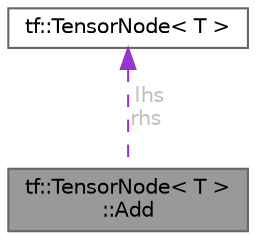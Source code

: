 digraph "tf::TensorNode&lt; T &gt;::Add"
{
 // LATEX_PDF_SIZE
  bgcolor="transparent";
  edge [fontname=Helvetica,fontsize=10,labelfontname=Helvetica,labelfontsize=10];
  node [fontname=Helvetica,fontsize=10,shape=box,height=0.2,width=0.4];
  Node1 [id="Node000001",label="tf::TensorNode\< T \>\l::Add",height=0.2,width=0.4,color="gray40", fillcolor="grey60", style="filled", fontcolor="black",tooltip=" "];
  Node2 -> Node1 [id="edge1_Node000001_Node000002",dir="back",color="darkorchid3",style="dashed",tooltip=" ",label=" lhs\nrhs",fontcolor="grey" ];
  Node2 [id="Node000002",label="tf::TensorNode\< T \>",height=0.2,width=0.4,color="gray40", fillcolor="white", style="filled",URL="$classtf_1_1_tensor_node.html",tooltip=" "];
}
